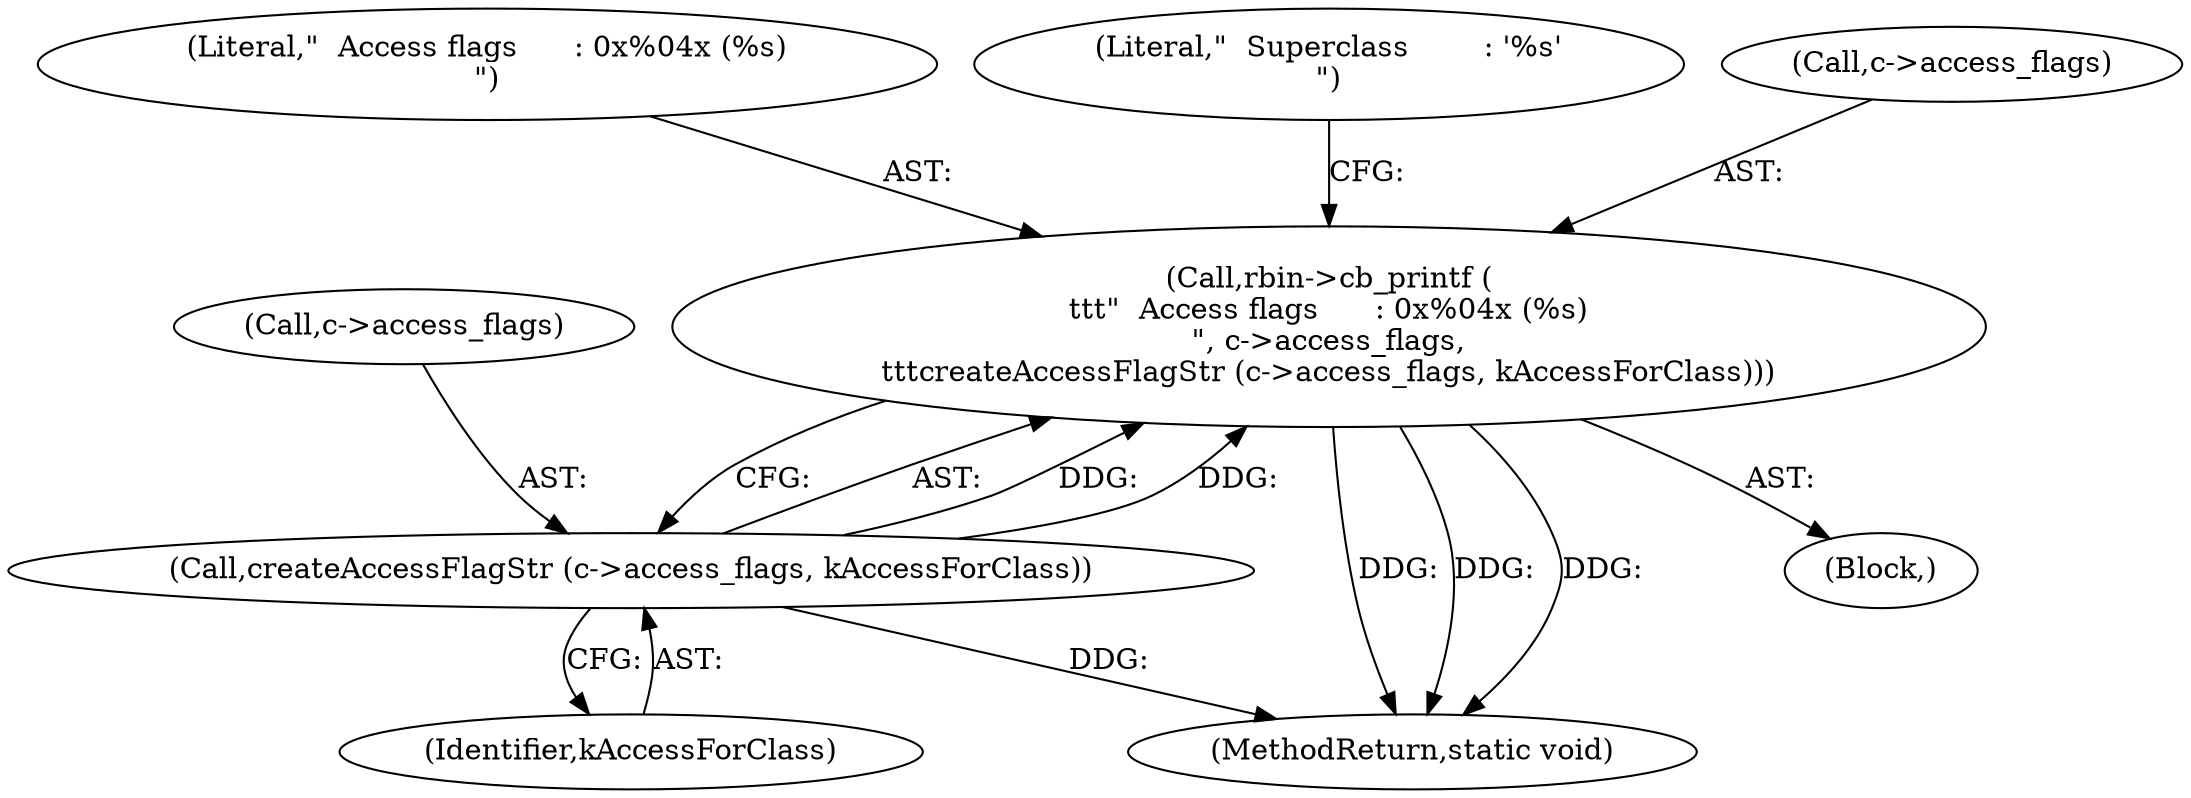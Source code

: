digraph "0_radare2_1ea23bd6040441a21fbcfba69dce9a01af03f989@pointer" {
"1000221" [label="(Call,rbin->cb_printf (\n\t\t\t\"  Access flags      : 0x%04x (%s)\n\", c->access_flags,\n\t\t\tcreateAccessFlagStr (c->access_flags, kAccessForClass)))"];
"1000226" [label="(Call,createAccessFlagStr (c->access_flags, kAccessForClass))"];
"1000230" [label="(Identifier,kAccessForClass)"];
"1000222" [label="(Literal,\"  Access flags      : 0x%04x (%s)\n\")"];
"1000226" [label="(Call,createAccessFlagStr (c->access_flags, kAccessForClass))"];
"1000217" [label="(Block,)"];
"1000597" [label="(MethodReturn,static void)"];
"1000221" [label="(Call,rbin->cb_printf (\n\t\t\t\"  Access flags      : 0x%04x (%s)\n\", c->access_flags,\n\t\t\tcreateAccessFlagStr (c->access_flags, kAccessForClass)))"];
"1000227" [label="(Call,c->access_flags)"];
"1000232" [label="(Literal,\"  Superclass        : '%s'\n\")"];
"1000223" [label="(Call,c->access_flags)"];
"1000221" -> "1000217"  [label="AST: "];
"1000221" -> "1000226"  [label="CFG: "];
"1000222" -> "1000221"  [label="AST: "];
"1000223" -> "1000221"  [label="AST: "];
"1000226" -> "1000221"  [label="AST: "];
"1000232" -> "1000221"  [label="CFG: "];
"1000221" -> "1000597"  [label="DDG: "];
"1000221" -> "1000597"  [label="DDG: "];
"1000221" -> "1000597"  [label="DDG: "];
"1000226" -> "1000221"  [label="DDG: "];
"1000226" -> "1000221"  [label="DDG: "];
"1000226" -> "1000230"  [label="CFG: "];
"1000227" -> "1000226"  [label="AST: "];
"1000230" -> "1000226"  [label="AST: "];
"1000226" -> "1000597"  [label="DDG: "];
}
